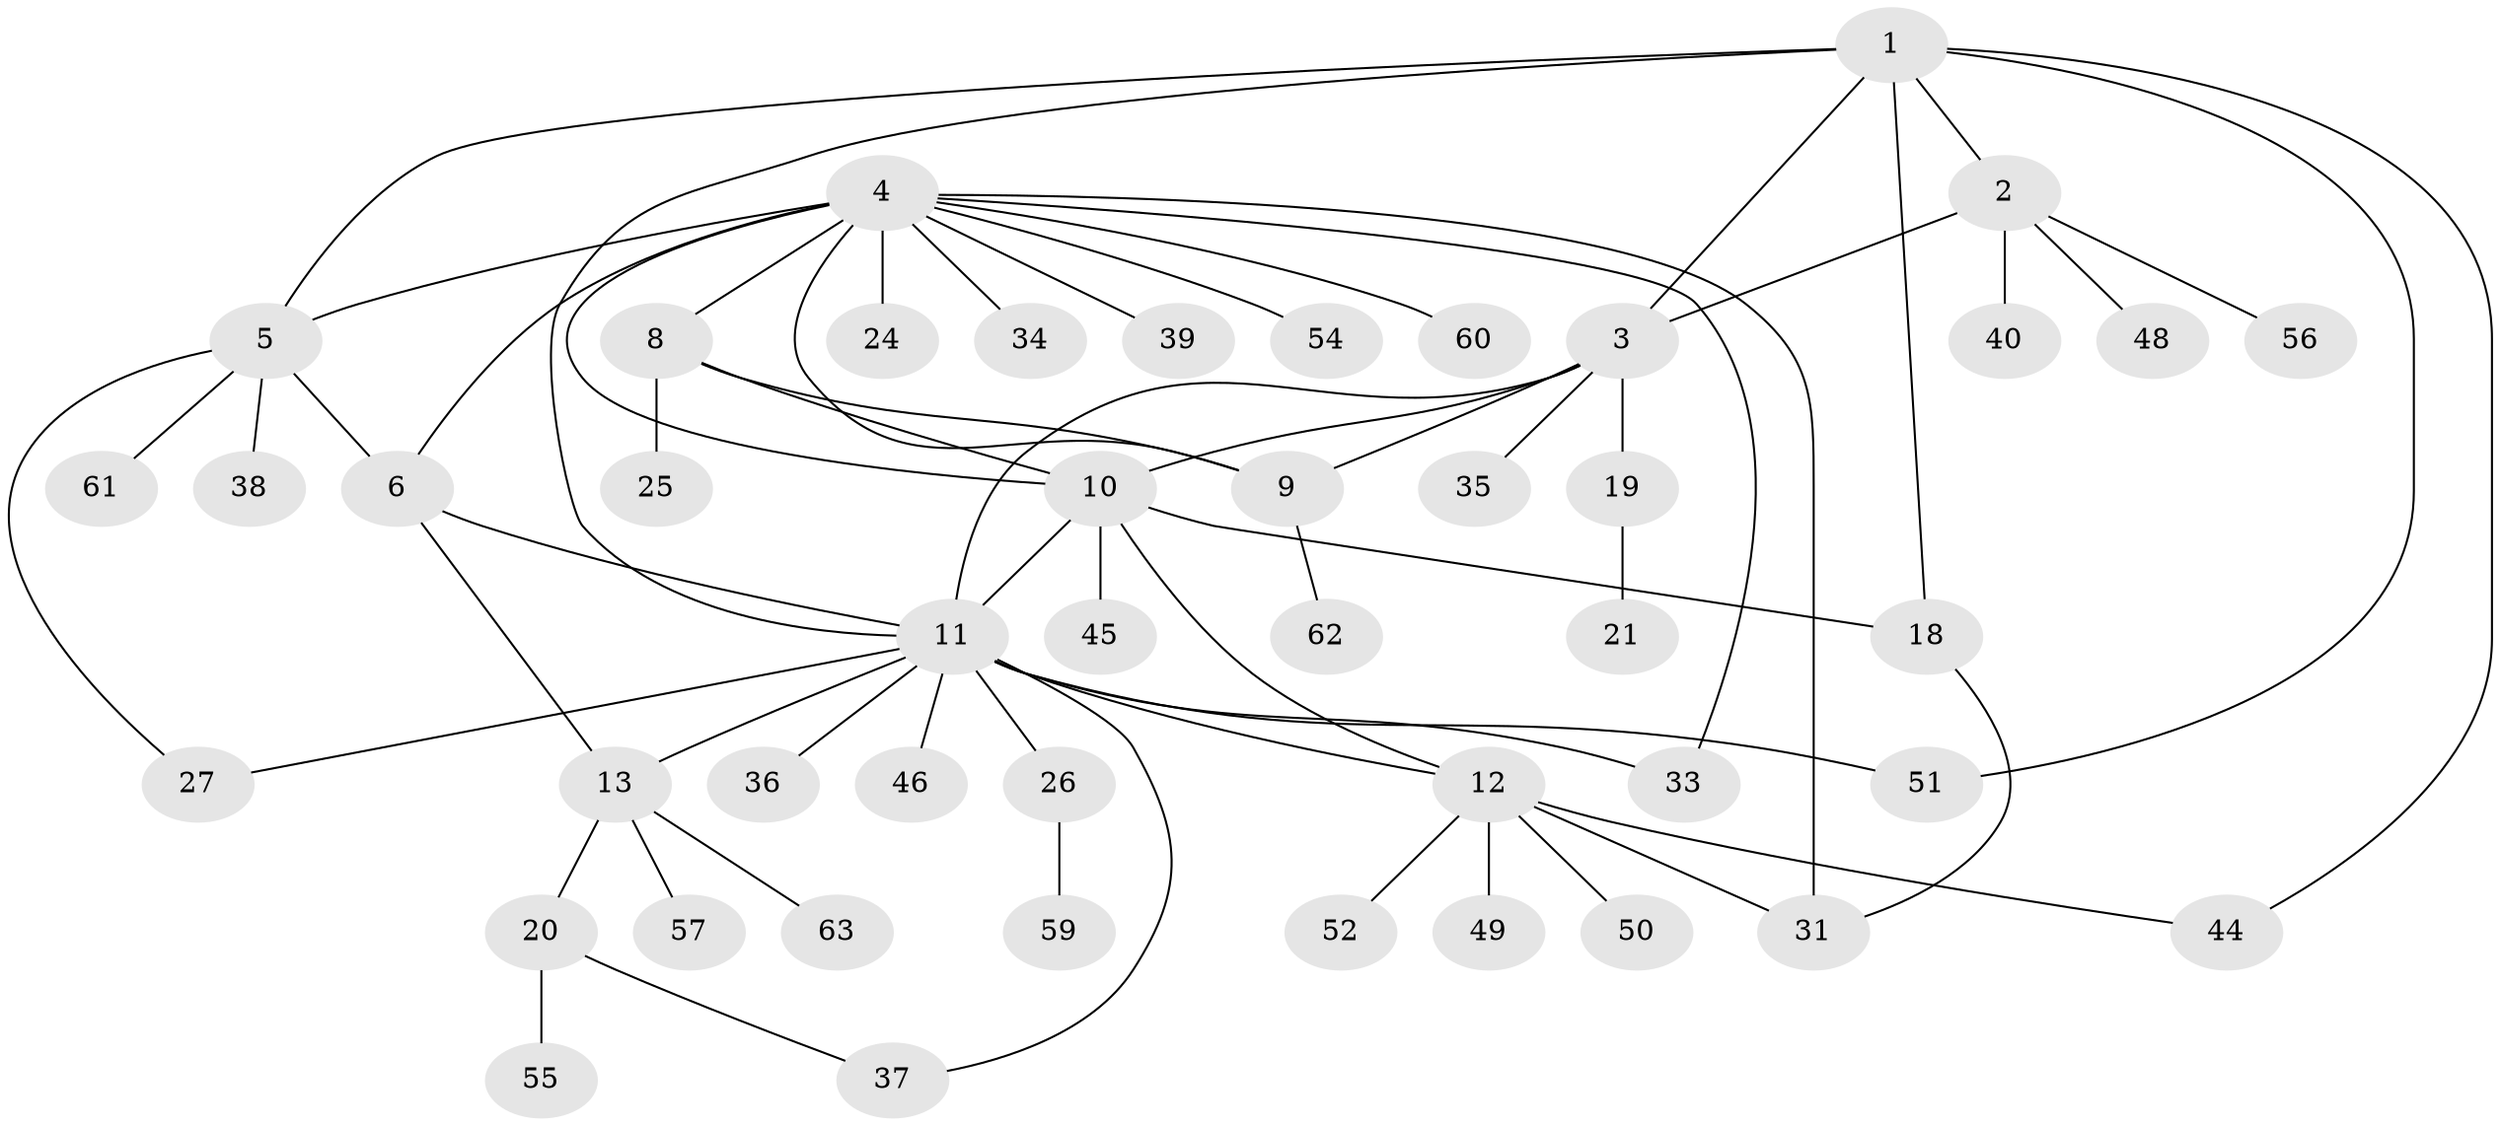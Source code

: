 // Generated by graph-tools (version 1.1) at 2025/24/03/03/25 07:24:16]
// undirected, 46 vertices, 64 edges
graph export_dot {
graph [start="1"]
  node [color=gray90,style=filled];
  1 [super="+47"];
  2 [super="+23"];
  3 [super="+30"];
  4 [super="+7"];
  5 [super="+16"];
  6 [super="+15"];
  8 [super="+43"];
  9 [super="+17"];
  10 [super="+32"];
  11 [super="+14"];
  12 [super="+29"];
  13 [super="+53"];
  18;
  19;
  20 [super="+22"];
  21 [super="+41"];
  24;
  25;
  26;
  27 [super="+28"];
  31 [super="+42"];
  33;
  34;
  35;
  36;
  37;
  38 [super="+58"];
  39;
  40;
  44;
  45;
  46;
  48;
  49;
  50;
  51;
  52;
  54;
  55;
  56;
  57;
  59;
  60;
  61;
  62;
  63;
  1 -- 2;
  1 -- 3;
  1 -- 5;
  1 -- 18;
  1 -- 44;
  1 -- 51;
  1 -- 11;
  2 -- 3;
  2 -- 40;
  2 -- 48;
  2 -- 56;
  3 -- 9;
  3 -- 10;
  3 -- 19;
  3 -- 35;
  3 -- 11;
  4 -- 5;
  4 -- 6 [weight=2];
  4 -- 10;
  4 -- 31;
  4 -- 34;
  4 -- 33;
  4 -- 39;
  4 -- 8;
  4 -- 9;
  4 -- 54;
  4 -- 24;
  4 -- 60;
  5 -- 6;
  5 -- 27;
  5 -- 38;
  5 -- 61;
  6 -- 11;
  6 -- 13;
  8 -- 9;
  8 -- 10;
  8 -- 25;
  9 -- 62;
  10 -- 11;
  10 -- 12;
  10 -- 18;
  10 -- 45;
  11 -- 12;
  11 -- 33;
  11 -- 37;
  11 -- 51;
  11 -- 36;
  11 -- 13;
  11 -- 46;
  11 -- 26;
  11 -- 27;
  12 -- 50;
  12 -- 49;
  12 -- 52;
  12 -- 44;
  12 -- 31;
  13 -- 20;
  13 -- 57;
  13 -- 63;
  18 -- 31;
  19 -- 21;
  20 -- 37;
  20 -- 55;
  26 -- 59;
}
